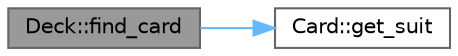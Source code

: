 digraph "Deck::find_card"
{
 // INTERACTIVE_SVG=YES
 // LATEX_PDF_SIZE
  bgcolor="transparent";
  edge [fontname=Helvetica,fontsize=10,labelfontname=Helvetica,labelfontsize=10];
  node [fontname=Helvetica,fontsize=10,shape=box,height=0.2,width=0.4];
  rankdir="LR";
  Node1 [id="Node000001",label="Deck::find_card",height=0.2,width=0.4,color="gray40", fillcolor="grey60", style="filled", fontcolor="black",tooltip="Finds a specific card in the deck based on rank and suit."];
  Node1 -> Node2 [id="edge1_Node000001_Node000002",color="steelblue1",style="solid",tooltip=" "];
  Node2 [id="Node000002",label="Card::get_suit",height=0.2,width=0.4,color="grey40", fillcolor="white", style="filled",URL="$class_card.html#a9df0b3ca31842ad2c8669cae24e543bf",tooltip="Gets the suit of the card."];
}
